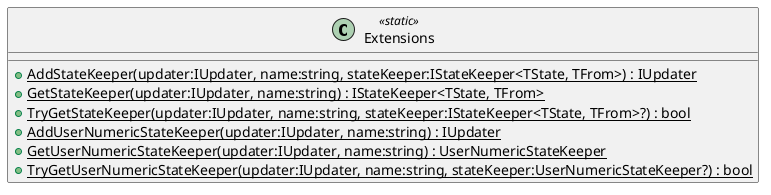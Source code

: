 @startuml
class Extensions <<static>> {
    + {static} AddStateKeeper(updater:IUpdater, name:string, stateKeeper:IStateKeeper<TState, TFrom>) : IUpdater
    + {static} GetStateKeeper(updater:IUpdater, name:string) : IStateKeeper<TState, TFrom>
    + {static} TryGetStateKeeper(updater:IUpdater, name:string, stateKeeper:IStateKeeper<TState, TFrom>?) : bool
    + {static} AddUserNumericStateKeeper(updater:IUpdater, name:string) : IUpdater
    + {static} GetUserNumericStateKeeper(updater:IUpdater, name:string) : UserNumericStateKeeper
    + {static} TryGetUserNumericStateKeeper(updater:IUpdater, name:string, stateKeeper:UserNumericStateKeeper?) : bool
}
@enduml
